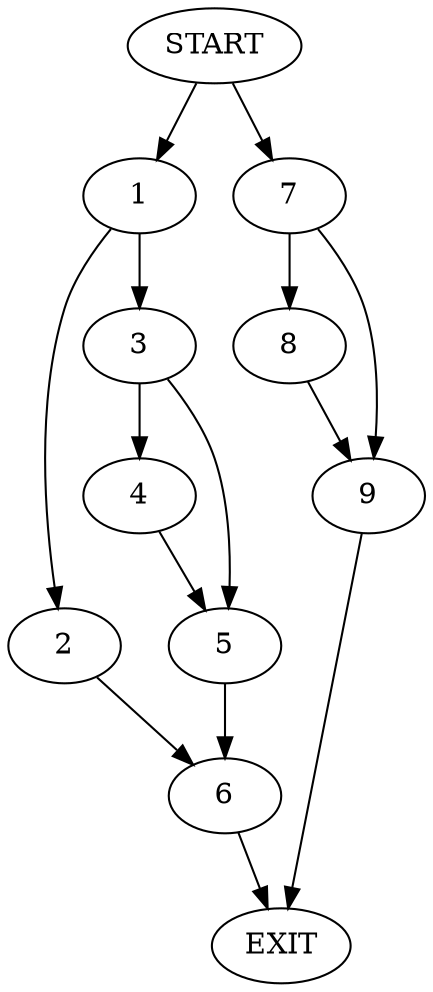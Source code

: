 digraph { 
0 [label="START"];
1;
2;
3;
4;
5;
6;
7;
8;
9;
10[label="EXIT"];
0 -> 1;
0 -> 7;
1 -> 2;
1 -> 3;
2 -> 6;
3 -> 4;
3 -> 5;
4 -> 5;
5 -> 6;
6 -> 10;
7 -> 8;
7 -> 9;
8 -> 9;
9 -> 10;
}
